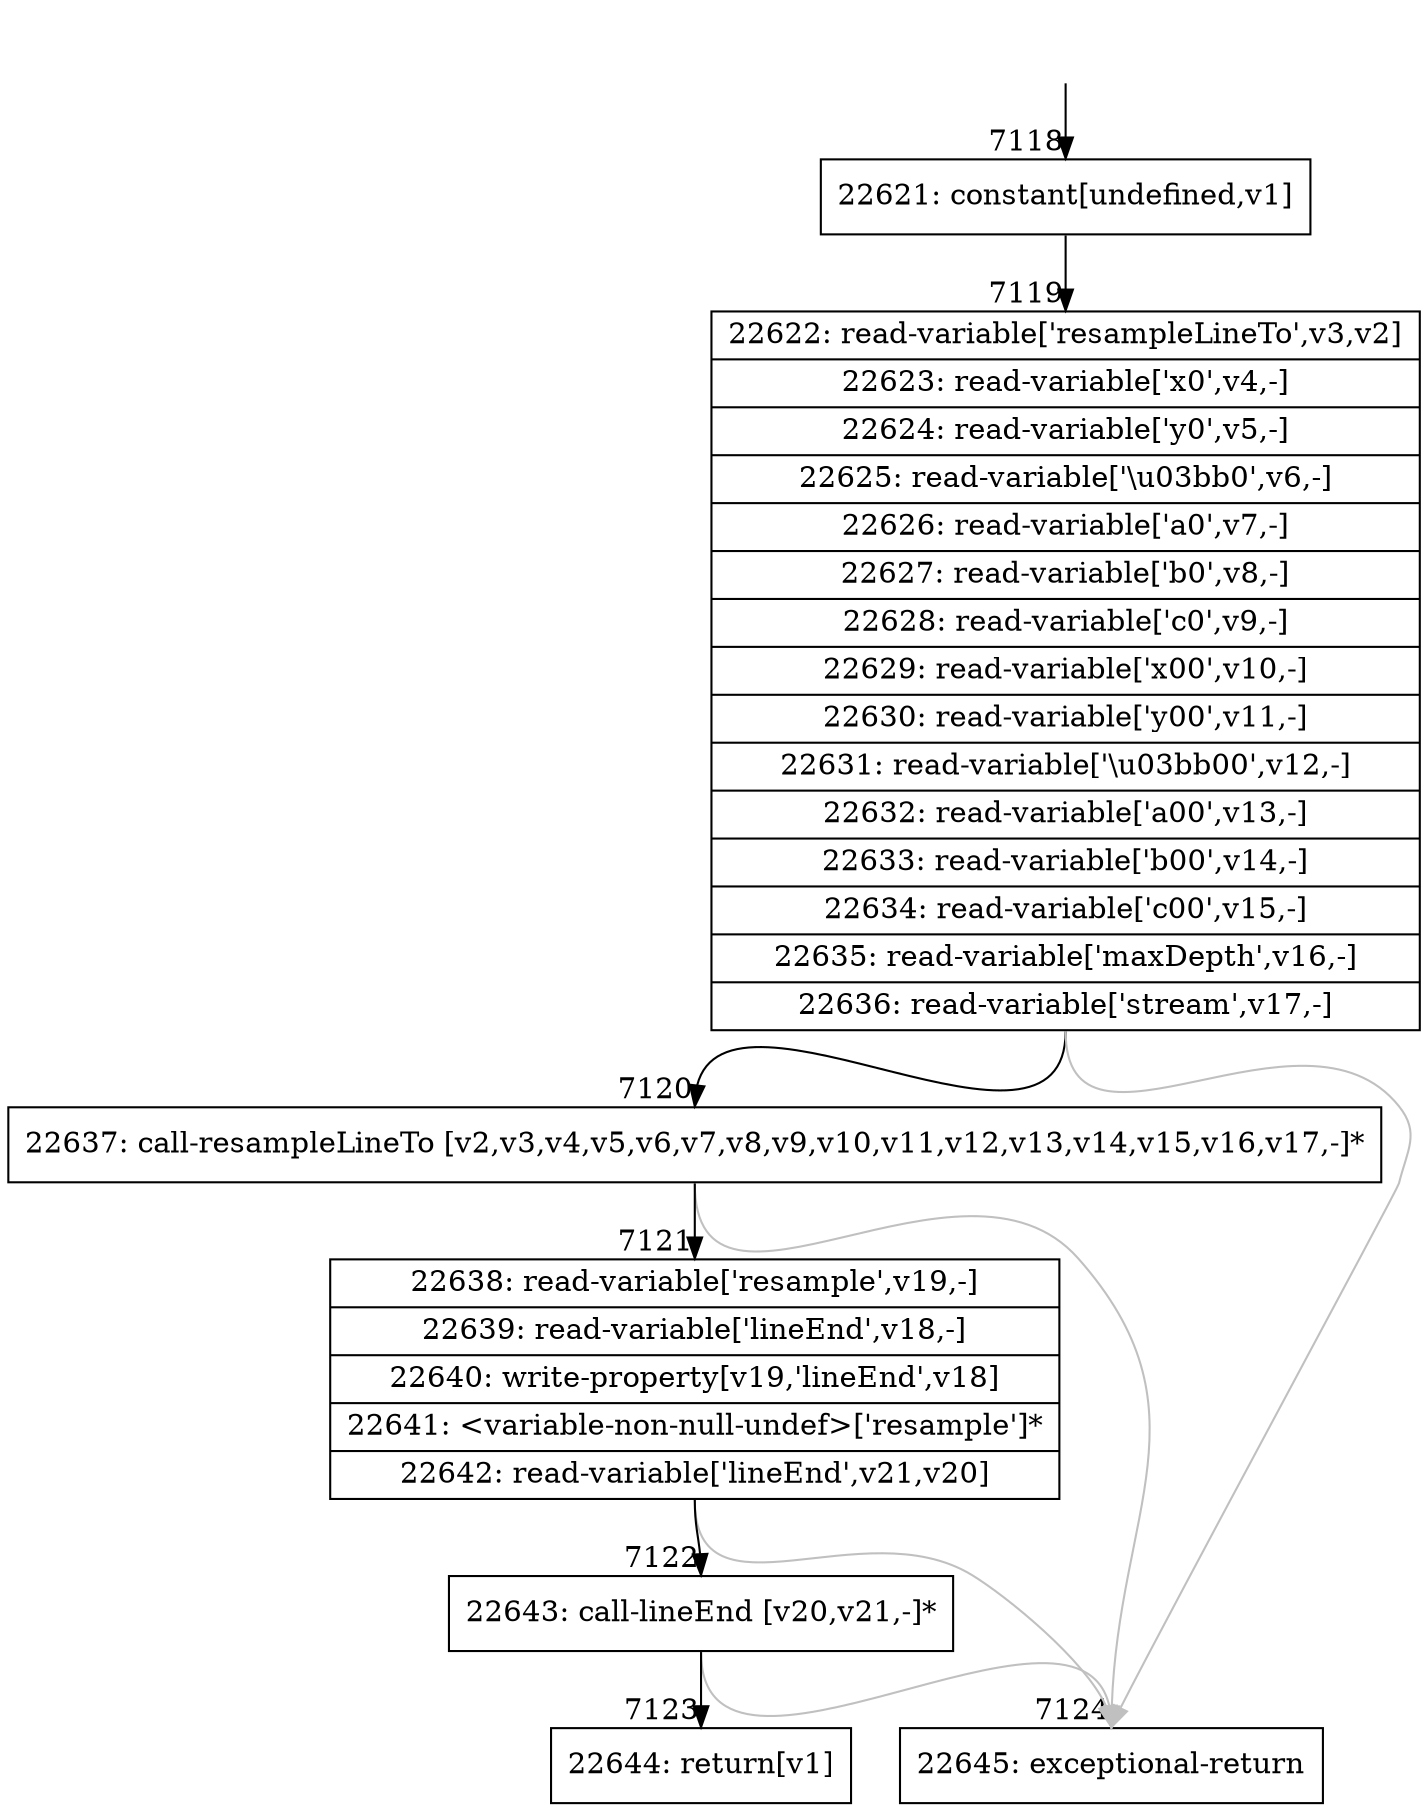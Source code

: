 digraph {
rankdir="TD"
BB_entry661[shape=none,label=""];
BB_entry661 -> BB7118 [tailport=s, headport=n, headlabel="    7118"]
BB7118 [shape=record label="{22621: constant[undefined,v1]}" ] 
BB7118 -> BB7119 [tailport=s, headport=n, headlabel="      7119"]
BB7119 [shape=record label="{22622: read-variable['resampleLineTo',v3,v2]|22623: read-variable['x0',v4,-]|22624: read-variable['y0',v5,-]|22625: read-variable['\\u03bb0',v6,-]|22626: read-variable['a0',v7,-]|22627: read-variable['b0',v8,-]|22628: read-variable['c0',v9,-]|22629: read-variable['x00',v10,-]|22630: read-variable['y00',v11,-]|22631: read-variable['\\u03bb00',v12,-]|22632: read-variable['a00',v13,-]|22633: read-variable['b00',v14,-]|22634: read-variable['c00',v15,-]|22635: read-variable['maxDepth',v16,-]|22636: read-variable['stream',v17,-]}" ] 
BB7119 -> BB7120 [tailport=s, headport=n, headlabel="      7120"]
BB7119 -> BB7124 [tailport=s, headport=n, color=gray, headlabel="      7124"]
BB7120 [shape=record label="{22637: call-resampleLineTo [v2,v3,v4,v5,v6,v7,v8,v9,v10,v11,v12,v13,v14,v15,v16,v17,-]*}" ] 
BB7120 -> BB7121 [tailport=s, headport=n, headlabel="      7121"]
BB7120 -> BB7124 [tailport=s, headport=n, color=gray]
BB7121 [shape=record label="{22638: read-variable['resample',v19,-]|22639: read-variable['lineEnd',v18,-]|22640: write-property[v19,'lineEnd',v18]|22641: \<variable-non-null-undef\>['resample']*|22642: read-variable['lineEnd',v21,v20]}" ] 
BB7121 -> BB7122 [tailport=s, headport=n, headlabel="      7122"]
BB7121 -> BB7124 [tailport=s, headport=n, color=gray]
BB7122 [shape=record label="{22643: call-lineEnd [v20,v21,-]*}" ] 
BB7122 -> BB7123 [tailport=s, headport=n, headlabel="      7123"]
BB7122 -> BB7124 [tailport=s, headport=n, color=gray]
BB7123 [shape=record label="{22644: return[v1]}" ] 
BB7124 [shape=record label="{22645: exceptional-return}" ] 
//#$~ 4170
}
